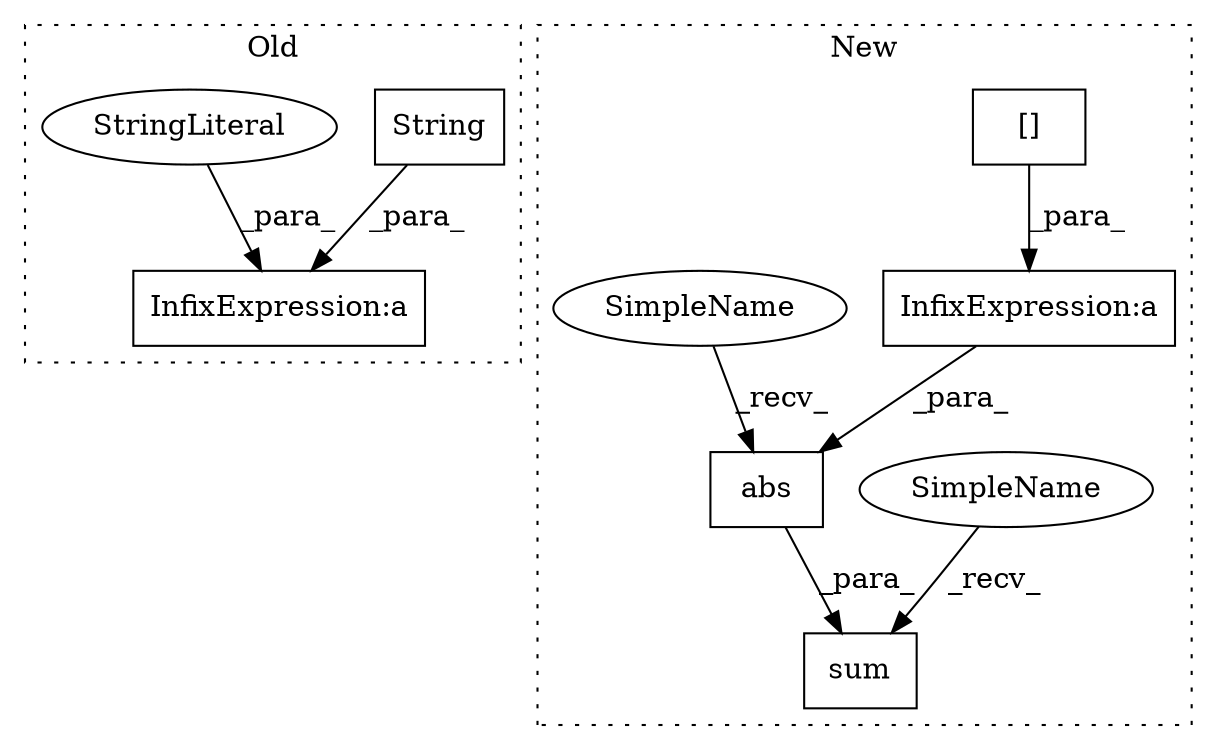 digraph G {
subgraph cluster0 {
1 [label="String" a="32" s="7677,7685" l="7,1" shape="box"];
4 [label="InfixExpression:a" a="27" s="7674" l="3" shape="box"];
5 [label="StringLiteral" a="45" s="7664" l="10" shape="ellipse"];
label = "Old";
style="dotted";
}
subgraph cluster1 {
2 [label="abs" a="32" s="8534,8647" l="4,1" shape="box"];
3 [label="sum" a="32" s="8702,8714" l="4,1" shape="box"];
6 [label="InfixExpression:a" a="27" s="8590" l="3" shape="box"];
7 [label="[]" a="2" s="8538,8588" l="26,2" shape="box"];
8 [label="SimpleName" a="42" s="8696" l="5" shape="ellipse"];
9 [label="SimpleName" a="42" s="8528" l="5" shape="ellipse"];
label = "New";
style="dotted";
}
1 -> 4 [label="_para_"];
2 -> 3 [label="_para_"];
5 -> 4 [label="_para_"];
6 -> 2 [label="_para_"];
7 -> 6 [label="_para_"];
8 -> 3 [label="_recv_"];
9 -> 2 [label="_recv_"];
}